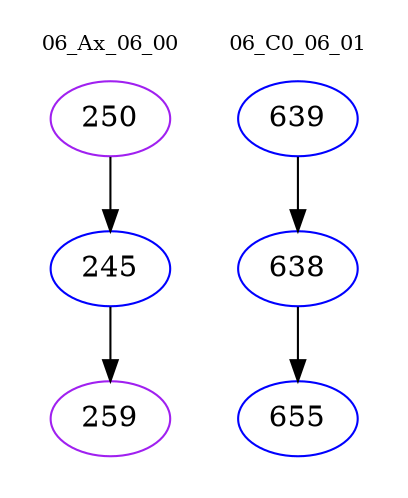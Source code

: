 digraph{
subgraph cluster_0 {
color = white
label = "06_Ax_06_00";
fontsize=10;
T0_250 [label="250", color="purple"]
T0_250 -> T0_245 [color="black"]
T0_245 [label="245", color="blue"]
T0_245 -> T0_259 [color="black"]
T0_259 [label="259", color="purple"]
}
subgraph cluster_1 {
color = white
label = "06_C0_06_01";
fontsize=10;
T1_639 [label="639", color="blue"]
T1_639 -> T1_638 [color="black"]
T1_638 [label="638", color="blue"]
T1_638 -> T1_655 [color="black"]
T1_655 [label="655", color="blue"]
}
}
